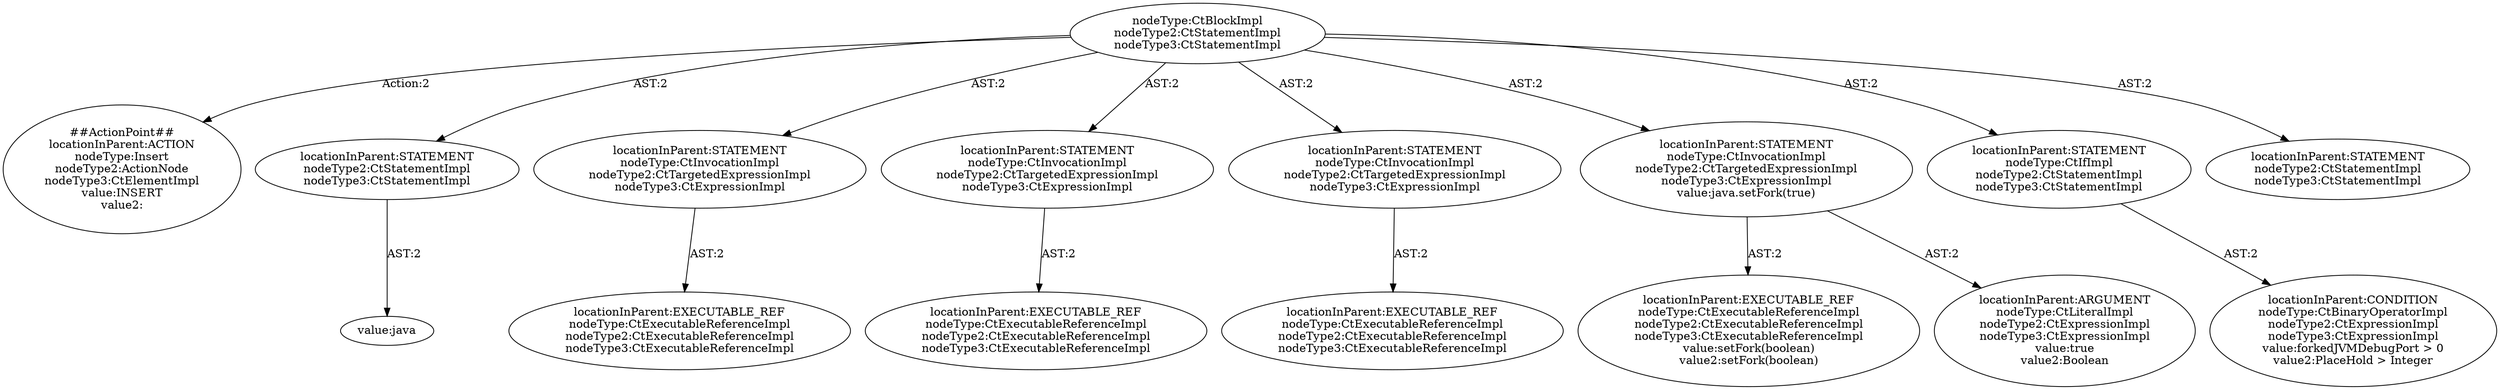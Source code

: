 digraph "Pattern" {
0 [label="##ActionPoint##
locationInParent:ACTION
nodeType:Insert
nodeType2:ActionNode
nodeType3:CtElementImpl
value:INSERT
value2:" shape=ellipse]
1 [label="nodeType:CtBlockImpl
nodeType2:CtStatementImpl
nodeType3:CtStatementImpl" shape=ellipse]
2 [label="locationInParent:STATEMENT
nodeType2:CtStatementImpl
nodeType3:CtStatementImpl" shape=ellipse]
3 [label="value:java" shape=ellipse]
4 [label="locationInParent:STATEMENT
nodeType:CtInvocationImpl
nodeType2:CtTargetedExpressionImpl
nodeType3:CtExpressionImpl" shape=ellipse]
5 [label="locationInParent:EXECUTABLE_REF
nodeType:CtExecutableReferenceImpl
nodeType2:CtExecutableReferenceImpl
nodeType3:CtExecutableReferenceImpl" shape=ellipse]
6 [label="locationInParent:STATEMENT
nodeType:CtInvocationImpl
nodeType2:CtTargetedExpressionImpl
nodeType3:CtExpressionImpl" shape=ellipse]
7 [label="locationInParent:EXECUTABLE_REF
nodeType:CtExecutableReferenceImpl
nodeType2:CtExecutableReferenceImpl
nodeType3:CtExecutableReferenceImpl" shape=ellipse]
8 [label="locationInParent:STATEMENT
nodeType:CtInvocationImpl
nodeType2:CtTargetedExpressionImpl
nodeType3:CtExpressionImpl" shape=ellipse]
9 [label="locationInParent:EXECUTABLE_REF
nodeType:CtExecutableReferenceImpl
nodeType2:CtExecutableReferenceImpl
nodeType3:CtExecutableReferenceImpl" shape=ellipse]
10 [label="locationInParent:STATEMENT
nodeType:CtInvocationImpl
nodeType2:CtTargetedExpressionImpl
nodeType3:CtExpressionImpl
value:java.setFork(true)" shape=ellipse]
11 [label="locationInParent:EXECUTABLE_REF
nodeType:CtExecutableReferenceImpl
nodeType2:CtExecutableReferenceImpl
nodeType3:CtExecutableReferenceImpl
value:setFork(boolean)
value2:setFork(boolean)" shape=ellipse]
12 [label="locationInParent:ARGUMENT
nodeType:CtLiteralImpl
nodeType2:CtExpressionImpl
nodeType3:CtExpressionImpl
value:true
value2:Boolean" shape=ellipse]
13 [label="locationInParent:STATEMENT
nodeType:CtIfImpl
nodeType2:CtStatementImpl
nodeType3:CtStatementImpl" shape=ellipse]
14 [label="locationInParent:CONDITION
nodeType:CtBinaryOperatorImpl
nodeType2:CtExpressionImpl
nodeType3:CtExpressionImpl
value:forkedJVMDebugPort > 0
value2:PlaceHold > Integer" shape=ellipse]
15 [label="locationInParent:STATEMENT
nodeType2:CtStatementImpl
nodeType3:CtStatementImpl" shape=ellipse]
1 -> 0 [label="Action:2"];
1 -> 2 [label="AST:2"];
1 -> 4 [label="AST:2"];
1 -> 6 [label="AST:2"];
1 -> 8 [label="AST:2"];
1 -> 10 [label="AST:2"];
1 -> 13 [label="AST:2"];
1 -> 15 [label="AST:2"];
2 -> 3 [label="AST:2"];
4 -> 5 [label="AST:2"];
6 -> 7 [label="AST:2"];
8 -> 9 [label="AST:2"];
10 -> 11 [label="AST:2"];
10 -> 12 [label="AST:2"];
13 -> 14 [label="AST:2"];
}